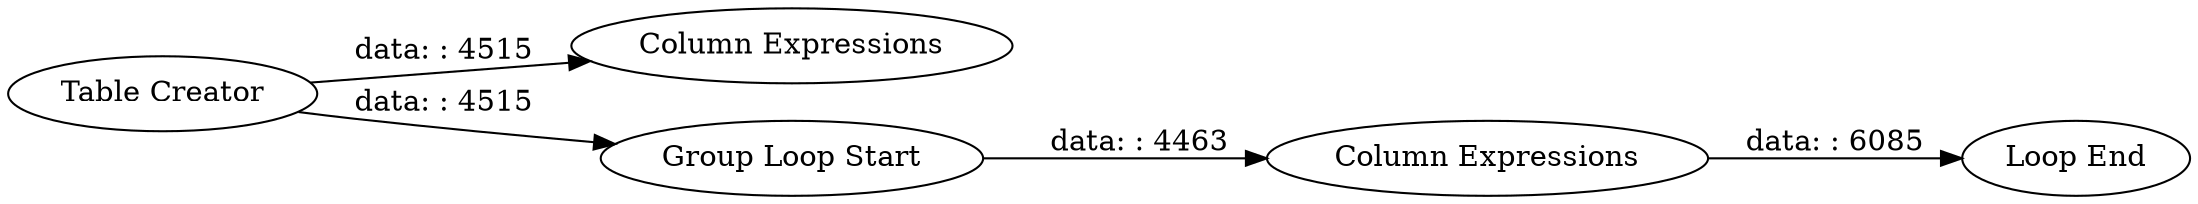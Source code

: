 digraph {
	"1580187905424104138_162" [label="Loop End"]
	"1580187905424104138_161" [label="Column Expressions"]
	"1580187905424104138_154" [label="Group Loop Start"]
	"1580187905424104138_158" [label="Column Expressions"]
	"1580187905424104138_153" [label="Table Creator"]
	"1580187905424104138_153" -> "1580187905424104138_154" [label="data: : 4515"]
	"1580187905424104138_153" -> "1580187905424104138_161" [label="data: : 4515"]
	"1580187905424104138_154" -> "1580187905424104138_158" [label="data: : 4463"]
	"1580187905424104138_158" -> "1580187905424104138_162" [label="data: : 6085"]
	rankdir=LR
}
